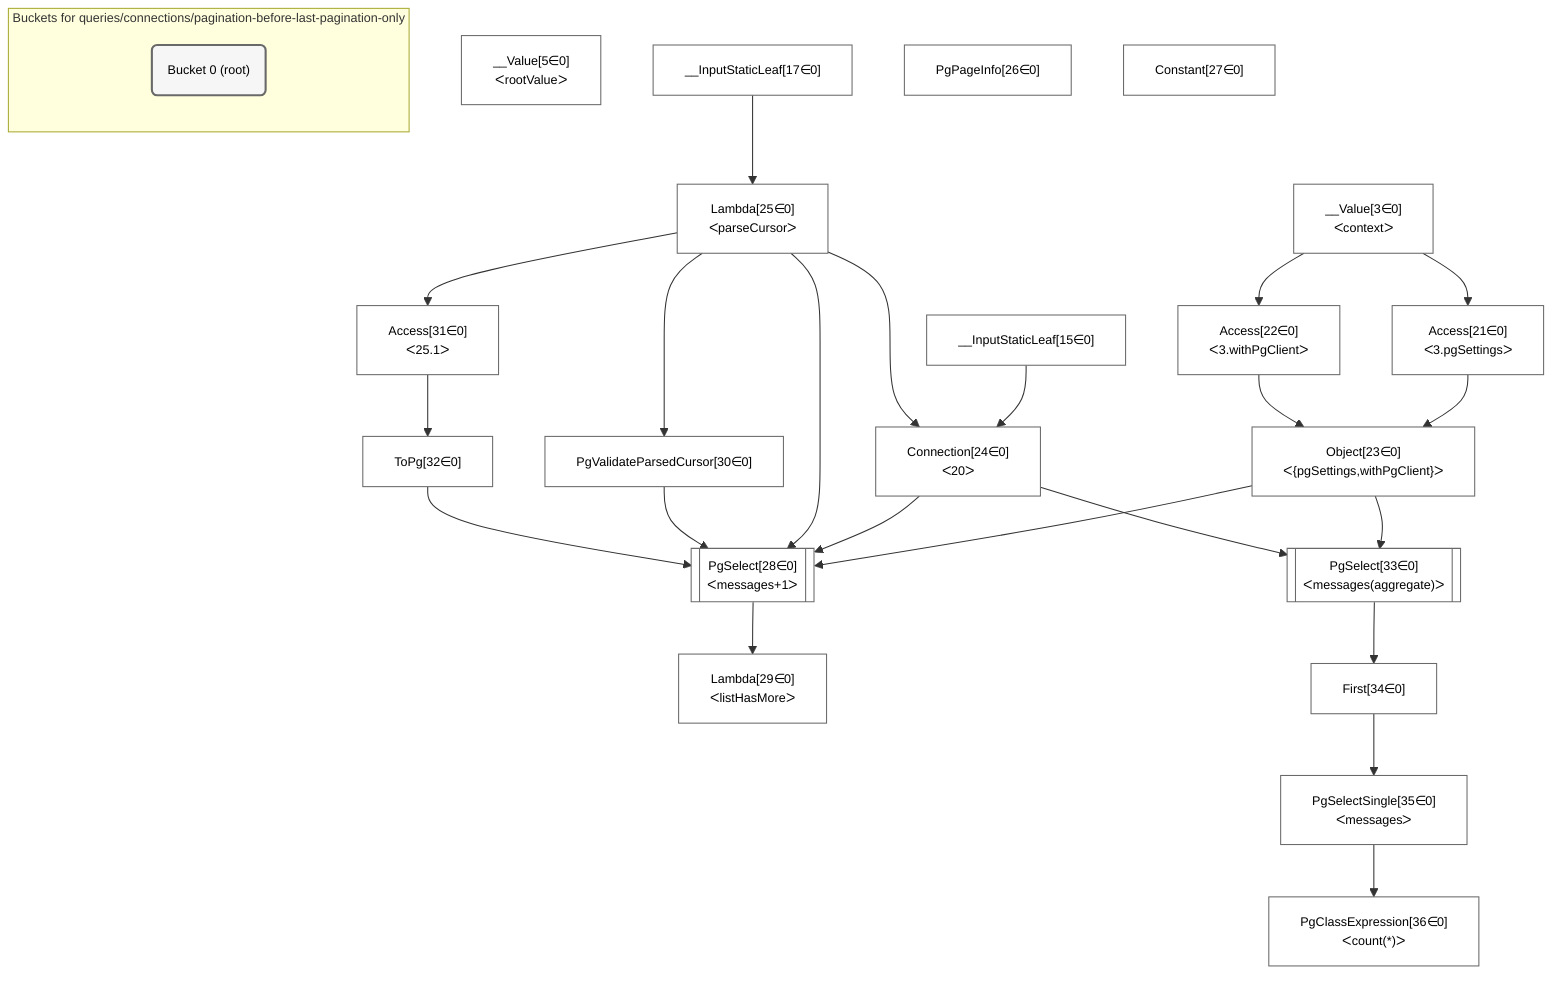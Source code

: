 %%{init: {'themeVariables': { 'fontSize': '12px'}}}%%
graph TD
    classDef path fill:#eee,stroke:#000,color:#000
    classDef plan fill:#fff,stroke-width:1px,color:#000
    classDef itemplan fill:#fff,stroke-width:2px,color:#000
    classDef sideeffectplan fill:#f00,stroke-width:2px,color:#000
    classDef bucket fill:#f6f6f6,color:#000,stroke-width:2px,text-align:left


    %% define steps
    __Value3["__Value[3∈0]<br />ᐸcontextᐳ"]:::plan
    __Value5["__Value[5∈0]<br />ᐸrootValueᐳ"]:::plan
    __InputStaticLeaf15["__InputStaticLeaf[15∈0]"]:::plan
    __InputStaticLeaf17["__InputStaticLeaf[17∈0]"]:::plan
    Access21["Access[21∈0]<br />ᐸ3.pgSettingsᐳ"]:::plan
    Access22["Access[22∈0]<br />ᐸ3.withPgClientᐳ"]:::plan
    Object23["Object[23∈0]<br />ᐸ{pgSettings,withPgClient}ᐳ"]:::plan
    Lambda25["Lambda[25∈0]<br />ᐸparseCursorᐳ"]:::plan
    Connection24["Connection[24∈0]<br />ᐸ20ᐳ"]:::plan
    PgPageInfo26["PgPageInfo[26∈0]"]:::plan
    Constant27["Constant[27∈0]"]:::plan
    PgValidateParsedCursor30["PgValidateParsedCursor[30∈0]"]:::plan
    Access31["Access[31∈0]<br />ᐸ25.1ᐳ"]:::plan
    ToPg32["ToPg[32∈0]"]:::plan
    PgSelect28[["PgSelect[28∈0]<br />ᐸmessages+1ᐳ"]]:::plan
    Lambda29["Lambda[29∈0]<br />ᐸlistHasMoreᐳ"]:::plan
    PgSelect33[["PgSelect[33∈0]<br />ᐸmessages(aggregate)ᐳ"]]:::plan
    First34["First[34∈0]"]:::plan
    PgSelectSingle35["PgSelectSingle[35∈0]<br />ᐸmessagesᐳ"]:::plan
    PgClassExpression36["PgClassExpression[36∈0]<br />ᐸcount(*)ᐳ"]:::plan

    %% plan dependencies
    __Value3 --> Access21
    __Value3 --> Access22
    Access21 & Access22 --> Object23
    __InputStaticLeaf17 --> Lambda25
    __InputStaticLeaf15 & Lambda25 --> Connection24
    Lambda25 --> PgValidateParsedCursor30
    Lambda25 --> Access31
    Access31 --> ToPg32
    Object23 & Connection24 & Lambda25 & PgValidateParsedCursor30 & ToPg32 --> PgSelect28
    PgSelect28 --> Lambda29
    Object23 & Connection24 --> PgSelect33
    PgSelect33 --> First34
    First34 --> PgSelectSingle35
    PgSelectSingle35 --> PgClassExpression36

    subgraph "Buckets for queries/connections/pagination-before-last-pagination-only"
    Bucket0("Bucket 0 (root)"):::bucket
    classDef bucket0 stroke:#696969
    class Bucket0,__Value3,__Value5,__InputStaticLeaf15,__InputStaticLeaf17,Access21,Access22,Object23,Connection24,Lambda25,PgPageInfo26,Constant27,PgSelect28,Lambda29,PgValidateParsedCursor30,Access31,ToPg32,PgSelect33,First34,PgSelectSingle35,PgClassExpression36 bucket0
    end